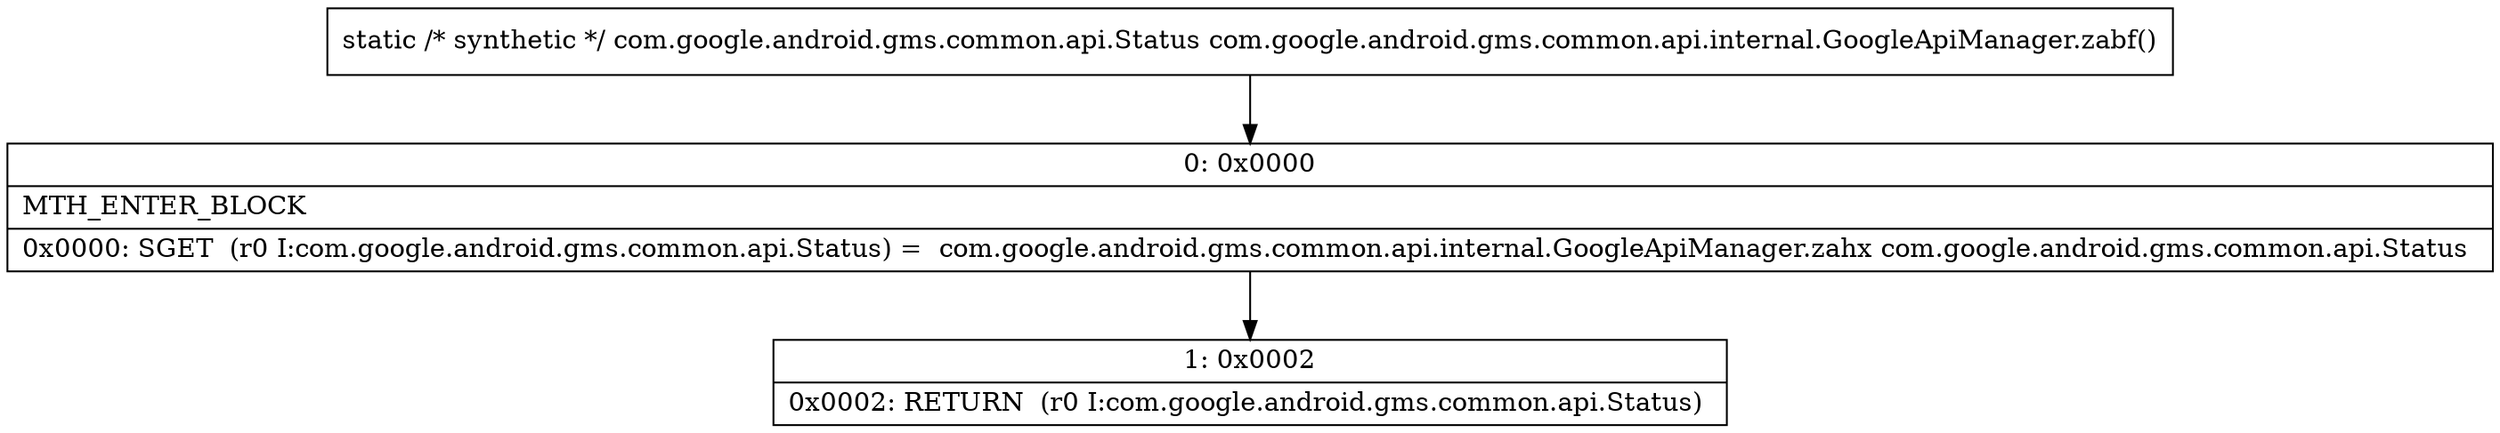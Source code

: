 digraph "CFG forcom.google.android.gms.common.api.internal.GoogleApiManager.zabf()Lcom\/google\/android\/gms\/common\/api\/Status;" {
Node_0 [shape=record,label="{0\:\ 0x0000|MTH_ENTER_BLOCK\l|0x0000: SGET  (r0 I:com.google.android.gms.common.api.Status) =  com.google.android.gms.common.api.internal.GoogleApiManager.zahx com.google.android.gms.common.api.Status \l}"];
Node_1 [shape=record,label="{1\:\ 0x0002|0x0002: RETURN  (r0 I:com.google.android.gms.common.api.Status) \l}"];
MethodNode[shape=record,label="{static \/* synthetic *\/ com.google.android.gms.common.api.Status com.google.android.gms.common.api.internal.GoogleApiManager.zabf() }"];
MethodNode -> Node_0;
Node_0 -> Node_1;
}

